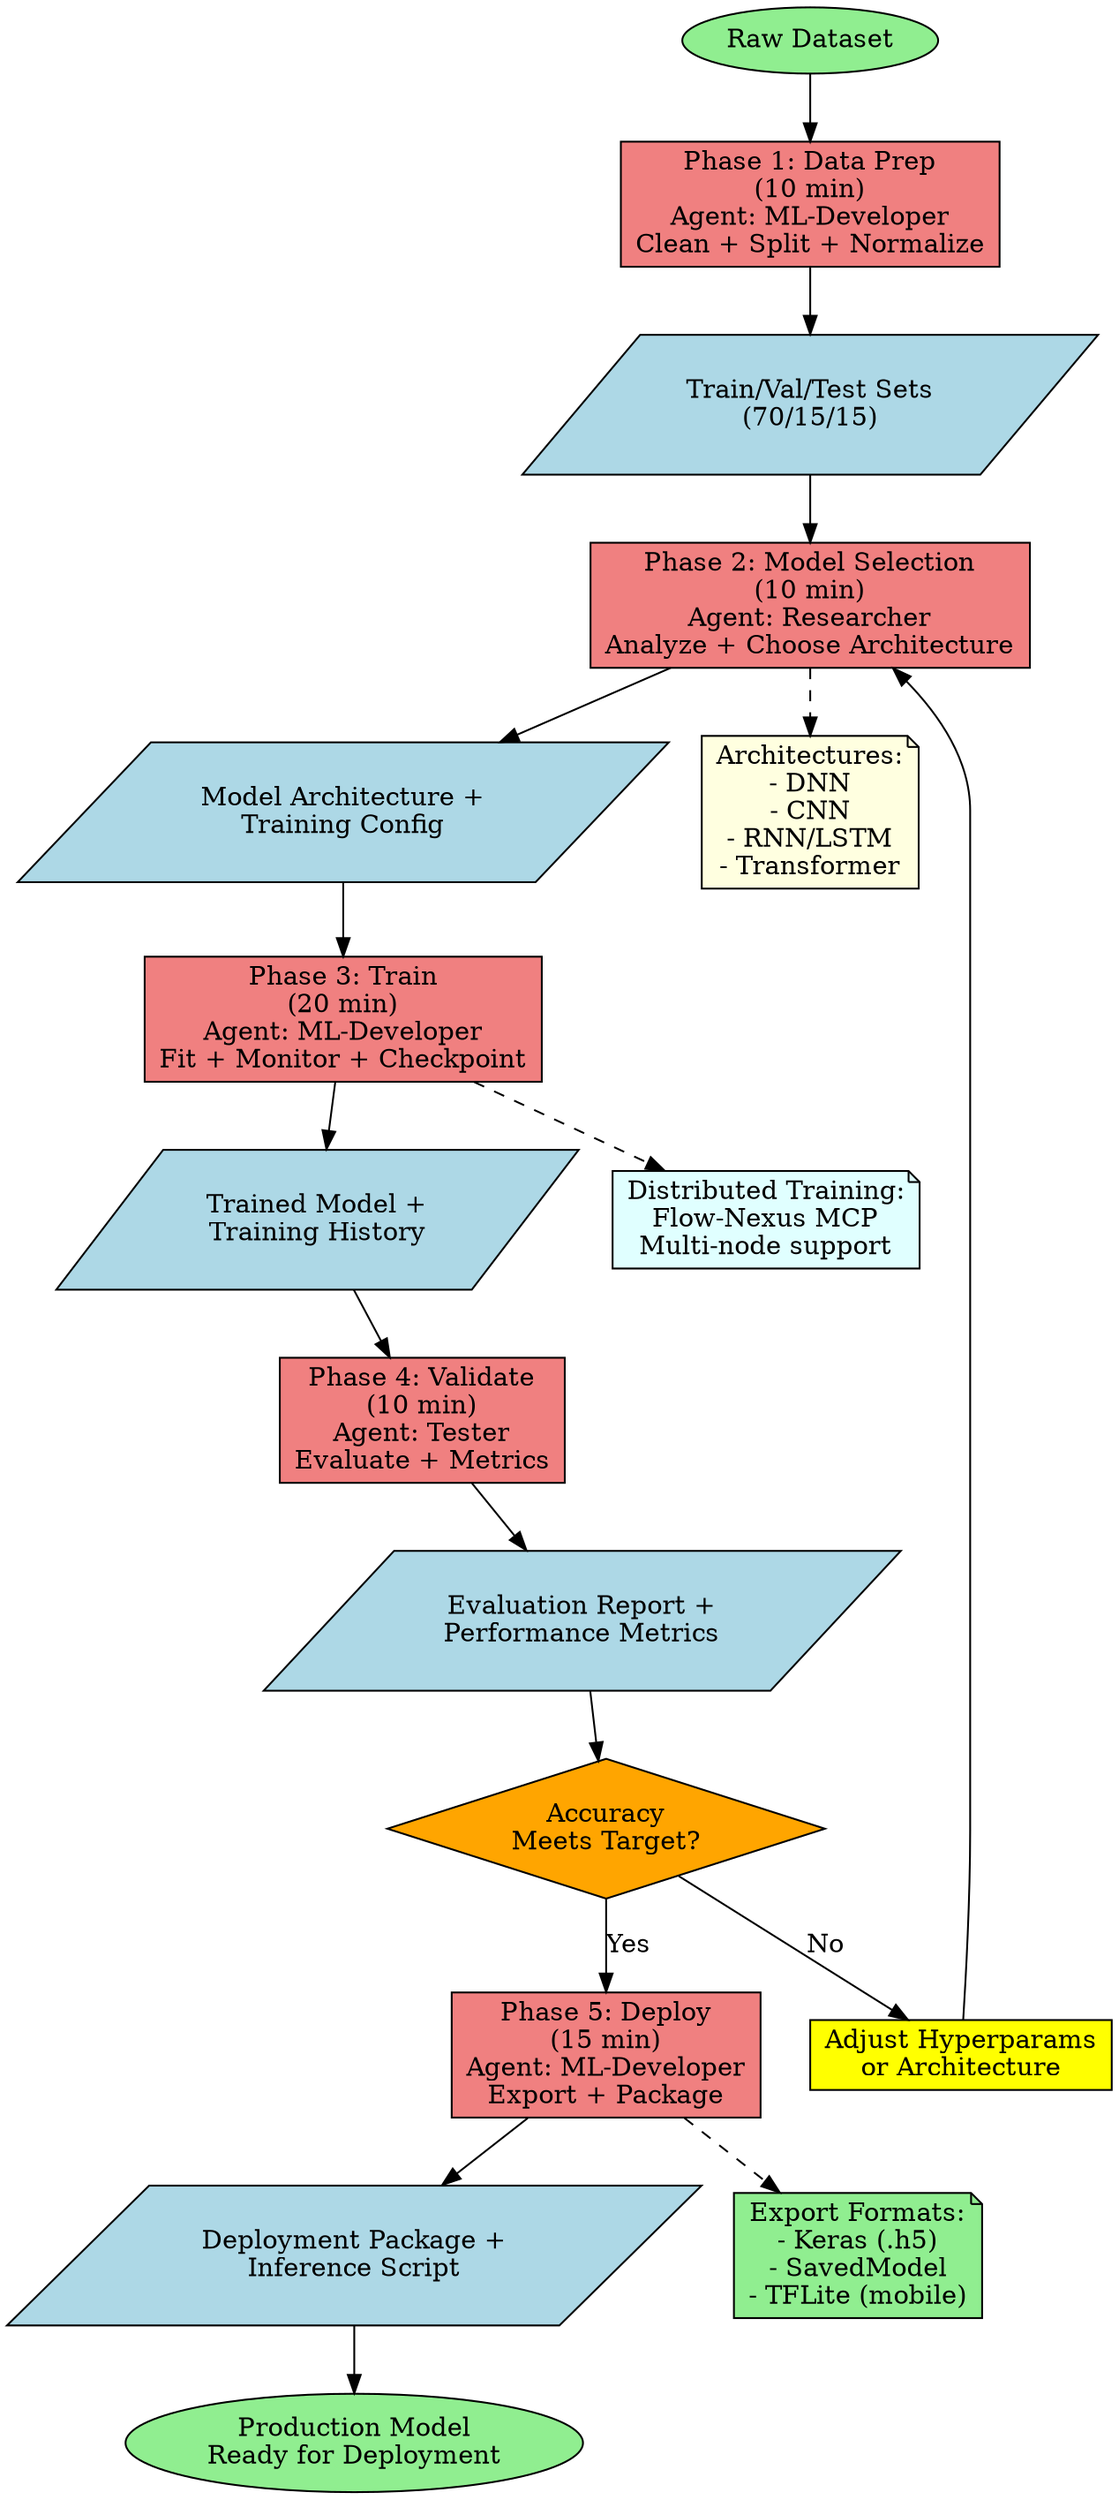 digraph MLExpert {
    rankdir=TB;
    node [shape=box, style=filled, fillcolor=lightblue];

    start [label="Raw Dataset", shape=ellipse, fillcolor=lightgreen];

    phase1 [label="Phase 1: Data Prep\n(10 min)\nAgent: ML-Developer\nClean + Split + Normalize", fillcolor=lightcoral];
    out1 [label="Train/Val/Test Sets\n(70/15/15)", shape=parallelogram];

    phase2 [label="Phase 2: Model Selection\n(10 min)\nAgent: Researcher\nAnalyze + Choose Architecture", fillcolor=lightcoral];
    out2 [label="Model Architecture +\nTraining Config", shape=parallelogram];

    phase3 [label="Phase 3: Train\n(20 min)\nAgent: ML-Developer\nFit + Monitor + Checkpoint", fillcolor=lightcoral];
    out3 [label="Trained Model +\nTraining History", shape=parallelogram];

    phase4 [label="Phase 4: Validate\n(10 min)\nAgent: Tester\nEvaluate + Metrics", fillcolor=lightcoral];
    out4 [label="Evaluation Report +\nPerformance Metrics", shape=parallelogram];

    decision [label="Accuracy\nMeets Target?", shape=diamond, fillcolor=orange];

    phase5 [label="Phase 5: Deploy\n(15 min)\nAgent: ML-Developer\nExport + Package", fillcolor=lightcoral];
    out5 [label="Deployment Package +\nInference Script", shape=parallelogram];

    end [label="Production Model\nReady for Deployment", shape=ellipse, fillcolor=lightgreen];

    retrain [label="Adjust Hyperparams\nor Architecture", shape=box, fillcolor=yellow];

    start -> phase1;
    phase1 -> out1;
    out1 -> phase2;
    phase2 -> out2;
    out2 -> phase3;
    phase3 -> out3;
    out3 -> phase4;
    phase4 -> out4;
    out4 -> decision;
    decision -> phase5 [label="Yes"];
    decision -> retrain [label="No"];
    retrain -> phase2;
    phase5 -> out5;
    out5 -> end;

    arch [label="Architectures:\n- DNN\n- CNN\n- RNN/LSTM\n- Transformer", shape=note, fillcolor=lightyellow];
    phase2 -> arch [style=dashed];

    distributed [label="Distributed Training:\nFlow-Nexus MCP\nMulti-node support", shape=note, fillcolor=lightcyan];
    phase3 -> distributed [style=dashed];

    formats [label="Export Formats:\n- Keras (.h5)\n- SavedModel\n- TFLite (mobile)", shape=note, fillcolor=lightgreen];
    phase5 -> formats [style=dashed];
}
